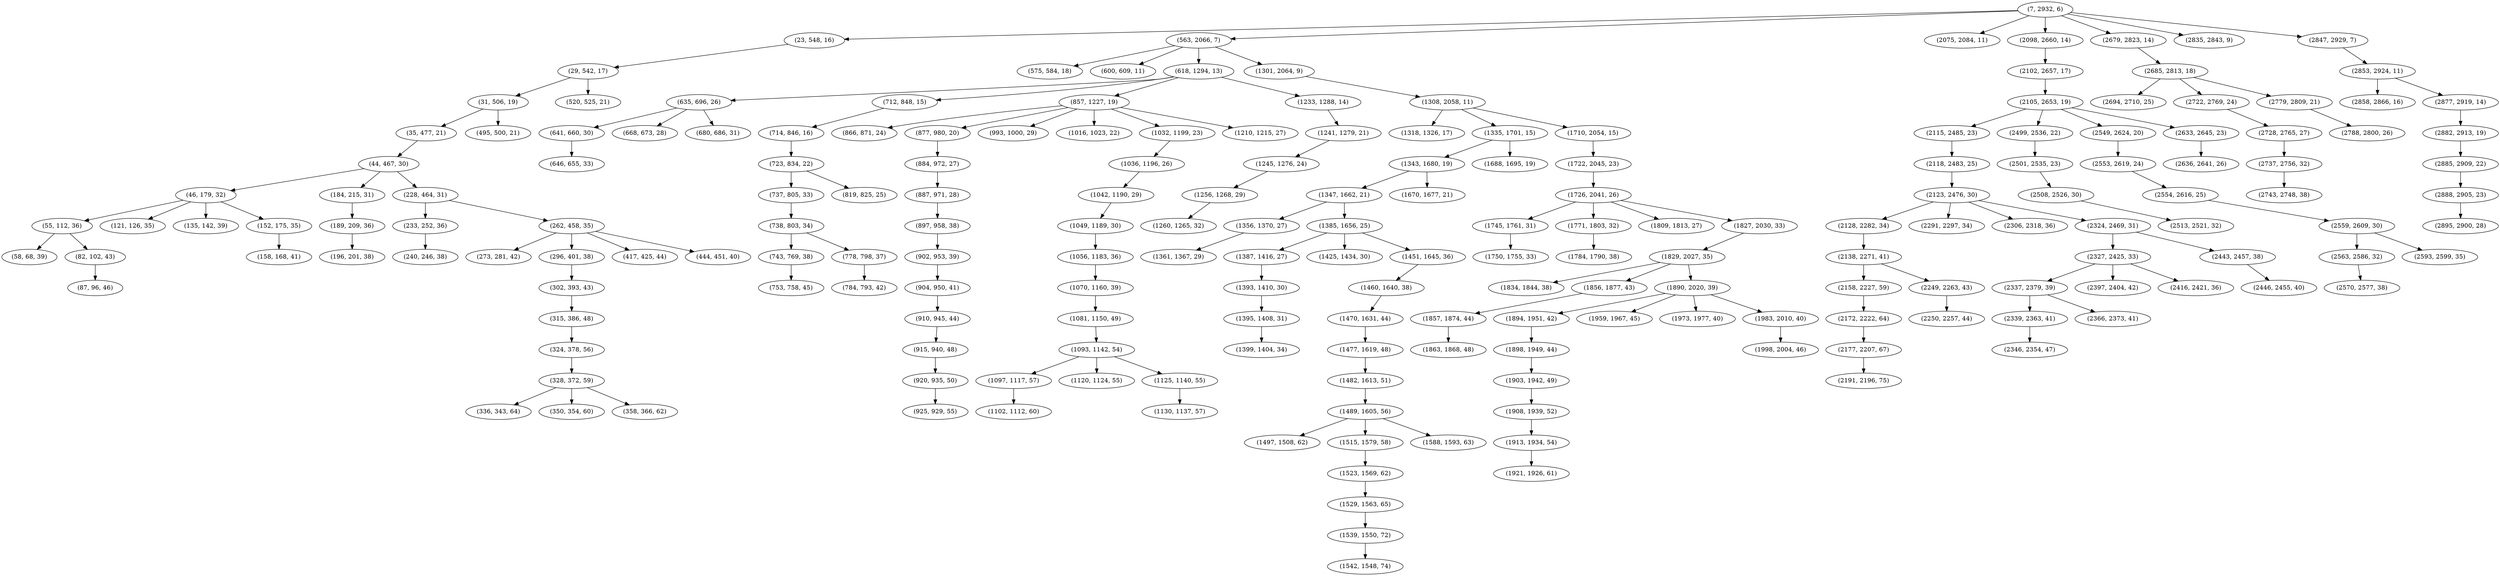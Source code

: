 digraph tree {
    "(7, 2932, 6)";
    "(23, 548, 16)";
    "(29, 542, 17)";
    "(31, 506, 19)";
    "(35, 477, 21)";
    "(44, 467, 30)";
    "(46, 179, 32)";
    "(55, 112, 36)";
    "(58, 68, 39)";
    "(82, 102, 43)";
    "(87, 96, 46)";
    "(121, 126, 35)";
    "(135, 142, 39)";
    "(152, 175, 35)";
    "(158, 168, 41)";
    "(184, 215, 31)";
    "(189, 209, 36)";
    "(196, 201, 38)";
    "(228, 464, 31)";
    "(233, 252, 36)";
    "(240, 246, 38)";
    "(262, 458, 35)";
    "(273, 281, 42)";
    "(296, 401, 38)";
    "(302, 393, 43)";
    "(315, 386, 48)";
    "(324, 378, 56)";
    "(328, 372, 59)";
    "(336, 343, 64)";
    "(350, 354, 60)";
    "(358, 366, 62)";
    "(417, 425, 44)";
    "(444, 451, 40)";
    "(495, 500, 21)";
    "(520, 525, 21)";
    "(563, 2066, 7)";
    "(575, 584, 18)";
    "(600, 609, 11)";
    "(618, 1294, 13)";
    "(635, 696, 26)";
    "(641, 660, 30)";
    "(646, 655, 33)";
    "(668, 673, 28)";
    "(680, 686, 31)";
    "(712, 848, 15)";
    "(714, 846, 16)";
    "(723, 834, 22)";
    "(737, 805, 33)";
    "(738, 803, 34)";
    "(743, 769, 38)";
    "(753, 758, 45)";
    "(778, 798, 37)";
    "(784, 793, 42)";
    "(819, 825, 25)";
    "(857, 1227, 19)";
    "(866, 871, 24)";
    "(877, 980, 20)";
    "(884, 972, 27)";
    "(887, 971, 28)";
    "(897, 958, 38)";
    "(902, 953, 39)";
    "(904, 950, 41)";
    "(910, 945, 44)";
    "(915, 940, 48)";
    "(920, 935, 50)";
    "(925, 929, 55)";
    "(993, 1000, 29)";
    "(1016, 1023, 22)";
    "(1032, 1199, 23)";
    "(1036, 1196, 26)";
    "(1042, 1190, 29)";
    "(1049, 1189, 30)";
    "(1056, 1183, 36)";
    "(1070, 1160, 39)";
    "(1081, 1150, 49)";
    "(1093, 1142, 54)";
    "(1097, 1117, 57)";
    "(1102, 1112, 60)";
    "(1120, 1124, 55)";
    "(1125, 1140, 55)";
    "(1130, 1137, 57)";
    "(1210, 1215, 27)";
    "(1233, 1288, 14)";
    "(1241, 1279, 21)";
    "(1245, 1276, 24)";
    "(1256, 1268, 29)";
    "(1260, 1265, 32)";
    "(1301, 2064, 9)";
    "(1308, 2058, 11)";
    "(1318, 1326, 17)";
    "(1335, 1701, 15)";
    "(1343, 1680, 19)";
    "(1347, 1662, 21)";
    "(1356, 1370, 27)";
    "(1361, 1367, 29)";
    "(1385, 1656, 25)";
    "(1387, 1416, 27)";
    "(1393, 1410, 30)";
    "(1395, 1408, 31)";
    "(1399, 1404, 34)";
    "(1425, 1434, 30)";
    "(1451, 1645, 36)";
    "(1460, 1640, 38)";
    "(1470, 1631, 44)";
    "(1477, 1619, 48)";
    "(1482, 1613, 51)";
    "(1489, 1605, 56)";
    "(1497, 1508, 62)";
    "(1515, 1579, 58)";
    "(1523, 1569, 62)";
    "(1529, 1563, 65)";
    "(1539, 1550, 72)";
    "(1542, 1548, 74)";
    "(1588, 1593, 63)";
    "(1670, 1677, 21)";
    "(1688, 1695, 19)";
    "(1710, 2054, 15)";
    "(1722, 2045, 23)";
    "(1726, 2041, 26)";
    "(1745, 1761, 31)";
    "(1750, 1755, 33)";
    "(1771, 1803, 32)";
    "(1784, 1790, 38)";
    "(1809, 1813, 27)";
    "(1827, 2030, 33)";
    "(1829, 2027, 35)";
    "(1834, 1844, 38)";
    "(1856, 1877, 43)";
    "(1857, 1874, 44)";
    "(1863, 1868, 48)";
    "(1890, 2020, 39)";
    "(1894, 1951, 42)";
    "(1898, 1949, 44)";
    "(1903, 1942, 49)";
    "(1908, 1939, 52)";
    "(1913, 1934, 54)";
    "(1921, 1926, 61)";
    "(1959, 1967, 45)";
    "(1973, 1977, 40)";
    "(1983, 2010, 40)";
    "(1998, 2004, 46)";
    "(2075, 2084, 11)";
    "(2098, 2660, 14)";
    "(2102, 2657, 17)";
    "(2105, 2653, 19)";
    "(2115, 2485, 23)";
    "(2118, 2483, 25)";
    "(2123, 2476, 30)";
    "(2128, 2282, 34)";
    "(2138, 2271, 41)";
    "(2158, 2227, 59)";
    "(2172, 2222, 64)";
    "(2177, 2207, 67)";
    "(2191, 2196, 75)";
    "(2249, 2263, 43)";
    "(2250, 2257, 44)";
    "(2291, 2297, 34)";
    "(2306, 2318, 36)";
    "(2324, 2469, 31)";
    "(2327, 2425, 33)";
    "(2337, 2379, 39)";
    "(2339, 2363, 41)";
    "(2346, 2354, 47)";
    "(2366, 2373, 41)";
    "(2397, 2404, 42)";
    "(2416, 2421, 36)";
    "(2443, 2457, 38)";
    "(2446, 2455, 40)";
    "(2499, 2536, 22)";
    "(2501, 2535, 23)";
    "(2508, 2526, 30)";
    "(2513, 2521, 32)";
    "(2549, 2624, 20)";
    "(2553, 2619, 24)";
    "(2554, 2616, 25)";
    "(2559, 2609, 30)";
    "(2563, 2586, 32)";
    "(2570, 2577, 38)";
    "(2593, 2599, 35)";
    "(2633, 2645, 23)";
    "(2636, 2641, 26)";
    "(2679, 2823, 14)";
    "(2685, 2813, 18)";
    "(2694, 2710, 25)";
    "(2722, 2769, 24)";
    "(2728, 2765, 27)";
    "(2737, 2756, 32)";
    "(2743, 2748, 38)";
    "(2779, 2809, 21)";
    "(2788, 2800, 26)";
    "(2835, 2843, 9)";
    "(2847, 2929, 7)";
    "(2853, 2924, 11)";
    "(2858, 2866, 16)";
    "(2877, 2919, 14)";
    "(2882, 2913, 19)";
    "(2885, 2909, 22)";
    "(2888, 2905, 23)";
    "(2895, 2900, 28)";
    "(7, 2932, 6)" -> "(23, 548, 16)";
    "(7, 2932, 6)" -> "(563, 2066, 7)";
    "(7, 2932, 6)" -> "(2075, 2084, 11)";
    "(7, 2932, 6)" -> "(2098, 2660, 14)";
    "(7, 2932, 6)" -> "(2679, 2823, 14)";
    "(7, 2932, 6)" -> "(2835, 2843, 9)";
    "(7, 2932, 6)" -> "(2847, 2929, 7)";
    "(23, 548, 16)" -> "(29, 542, 17)";
    "(29, 542, 17)" -> "(31, 506, 19)";
    "(29, 542, 17)" -> "(520, 525, 21)";
    "(31, 506, 19)" -> "(35, 477, 21)";
    "(31, 506, 19)" -> "(495, 500, 21)";
    "(35, 477, 21)" -> "(44, 467, 30)";
    "(44, 467, 30)" -> "(46, 179, 32)";
    "(44, 467, 30)" -> "(184, 215, 31)";
    "(44, 467, 30)" -> "(228, 464, 31)";
    "(46, 179, 32)" -> "(55, 112, 36)";
    "(46, 179, 32)" -> "(121, 126, 35)";
    "(46, 179, 32)" -> "(135, 142, 39)";
    "(46, 179, 32)" -> "(152, 175, 35)";
    "(55, 112, 36)" -> "(58, 68, 39)";
    "(55, 112, 36)" -> "(82, 102, 43)";
    "(82, 102, 43)" -> "(87, 96, 46)";
    "(152, 175, 35)" -> "(158, 168, 41)";
    "(184, 215, 31)" -> "(189, 209, 36)";
    "(189, 209, 36)" -> "(196, 201, 38)";
    "(228, 464, 31)" -> "(233, 252, 36)";
    "(228, 464, 31)" -> "(262, 458, 35)";
    "(233, 252, 36)" -> "(240, 246, 38)";
    "(262, 458, 35)" -> "(273, 281, 42)";
    "(262, 458, 35)" -> "(296, 401, 38)";
    "(262, 458, 35)" -> "(417, 425, 44)";
    "(262, 458, 35)" -> "(444, 451, 40)";
    "(296, 401, 38)" -> "(302, 393, 43)";
    "(302, 393, 43)" -> "(315, 386, 48)";
    "(315, 386, 48)" -> "(324, 378, 56)";
    "(324, 378, 56)" -> "(328, 372, 59)";
    "(328, 372, 59)" -> "(336, 343, 64)";
    "(328, 372, 59)" -> "(350, 354, 60)";
    "(328, 372, 59)" -> "(358, 366, 62)";
    "(563, 2066, 7)" -> "(575, 584, 18)";
    "(563, 2066, 7)" -> "(600, 609, 11)";
    "(563, 2066, 7)" -> "(618, 1294, 13)";
    "(563, 2066, 7)" -> "(1301, 2064, 9)";
    "(618, 1294, 13)" -> "(635, 696, 26)";
    "(618, 1294, 13)" -> "(712, 848, 15)";
    "(618, 1294, 13)" -> "(857, 1227, 19)";
    "(618, 1294, 13)" -> "(1233, 1288, 14)";
    "(635, 696, 26)" -> "(641, 660, 30)";
    "(635, 696, 26)" -> "(668, 673, 28)";
    "(635, 696, 26)" -> "(680, 686, 31)";
    "(641, 660, 30)" -> "(646, 655, 33)";
    "(712, 848, 15)" -> "(714, 846, 16)";
    "(714, 846, 16)" -> "(723, 834, 22)";
    "(723, 834, 22)" -> "(737, 805, 33)";
    "(723, 834, 22)" -> "(819, 825, 25)";
    "(737, 805, 33)" -> "(738, 803, 34)";
    "(738, 803, 34)" -> "(743, 769, 38)";
    "(738, 803, 34)" -> "(778, 798, 37)";
    "(743, 769, 38)" -> "(753, 758, 45)";
    "(778, 798, 37)" -> "(784, 793, 42)";
    "(857, 1227, 19)" -> "(866, 871, 24)";
    "(857, 1227, 19)" -> "(877, 980, 20)";
    "(857, 1227, 19)" -> "(993, 1000, 29)";
    "(857, 1227, 19)" -> "(1016, 1023, 22)";
    "(857, 1227, 19)" -> "(1032, 1199, 23)";
    "(857, 1227, 19)" -> "(1210, 1215, 27)";
    "(877, 980, 20)" -> "(884, 972, 27)";
    "(884, 972, 27)" -> "(887, 971, 28)";
    "(887, 971, 28)" -> "(897, 958, 38)";
    "(897, 958, 38)" -> "(902, 953, 39)";
    "(902, 953, 39)" -> "(904, 950, 41)";
    "(904, 950, 41)" -> "(910, 945, 44)";
    "(910, 945, 44)" -> "(915, 940, 48)";
    "(915, 940, 48)" -> "(920, 935, 50)";
    "(920, 935, 50)" -> "(925, 929, 55)";
    "(1032, 1199, 23)" -> "(1036, 1196, 26)";
    "(1036, 1196, 26)" -> "(1042, 1190, 29)";
    "(1042, 1190, 29)" -> "(1049, 1189, 30)";
    "(1049, 1189, 30)" -> "(1056, 1183, 36)";
    "(1056, 1183, 36)" -> "(1070, 1160, 39)";
    "(1070, 1160, 39)" -> "(1081, 1150, 49)";
    "(1081, 1150, 49)" -> "(1093, 1142, 54)";
    "(1093, 1142, 54)" -> "(1097, 1117, 57)";
    "(1093, 1142, 54)" -> "(1120, 1124, 55)";
    "(1093, 1142, 54)" -> "(1125, 1140, 55)";
    "(1097, 1117, 57)" -> "(1102, 1112, 60)";
    "(1125, 1140, 55)" -> "(1130, 1137, 57)";
    "(1233, 1288, 14)" -> "(1241, 1279, 21)";
    "(1241, 1279, 21)" -> "(1245, 1276, 24)";
    "(1245, 1276, 24)" -> "(1256, 1268, 29)";
    "(1256, 1268, 29)" -> "(1260, 1265, 32)";
    "(1301, 2064, 9)" -> "(1308, 2058, 11)";
    "(1308, 2058, 11)" -> "(1318, 1326, 17)";
    "(1308, 2058, 11)" -> "(1335, 1701, 15)";
    "(1308, 2058, 11)" -> "(1710, 2054, 15)";
    "(1335, 1701, 15)" -> "(1343, 1680, 19)";
    "(1335, 1701, 15)" -> "(1688, 1695, 19)";
    "(1343, 1680, 19)" -> "(1347, 1662, 21)";
    "(1343, 1680, 19)" -> "(1670, 1677, 21)";
    "(1347, 1662, 21)" -> "(1356, 1370, 27)";
    "(1347, 1662, 21)" -> "(1385, 1656, 25)";
    "(1356, 1370, 27)" -> "(1361, 1367, 29)";
    "(1385, 1656, 25)" -> "(1387, 1416, 27)";
    "(1385, 1656, 25)" -> "(1425, 1434, 30)";
    "(1385, 1656, 25)" -> "(1451, 1645, 36)";
    "(1387, 1416, 27)" -> "(1393, 1410, 30)";
    "(1393, 1410, 30)" -> "(1395, 1408, 31)";
    "(1395, 1408, 31)" -> "(1399, 1404, 34)";
    "(1451, 1645, 36)" -> "(1460, 1640, 38)";
    "(1460, 1640, 38)" -> "(1470, 1631, 44)";
    "(1470, 1631, 44)" -> "(1477, 1619, 48)";
    "(1477, 1619, 48)" -> "(1482, 1613, 51)";
    "(1482, 1613, 51)" -> "(1489, 1605, 56)";
    "(1489, 1605, 56)" -> "(1497, 1508, 62)";
    "(1489, 1605, 56)" -> "(1515, 1579, 58)";
    "(1489, 1605, 56)" -> "(1588, 1593, 63)";
    "(1515, 1579, 58)" -> "(1523, 1569, 62)";
    "(1523, 1569, 62)" -> "(1529, 1563, 65)";
    "(1529, 1563, 65)" -> "(1539, 1550, 72)";
    "(1539, 1550, 72)" -> "(1542, 1548, 74)";
    "(1710, 2054, 15)" -> "(1722, 2045, 23)";
    "(1722, 2045, 23)" -> "(1726, 2041, 26)";
    "(1726, 2041, 26)" -> "(1745, 1761, 31)";
    "(1726, 2041, 26)" -> "(1771, 1803, 32)";
    "(1726, 2041, 26)" -> "(1809, 1813, 27)";
    "(1726, 2041, 26)" -> "(1827, 2030, 33)";
    "(1745, 1761, 31)" -> "(1750, 1755, 33)";
    "(1771, 1803, 32)" -> "(1784, 1790, 38)";
    "(1827, 2030, 33)" -> "(1829, 2027, 35)";
    "(1829, 2027, 35)" -> "(1834, 1844, 38)";
    "(1829, 2027, 35)" -> "(1856, 1877, 43)";
    "(1829, 2027, 35)" -> "(1890, 2020, 39)";
    "(1856, 1877, 43)" -> "(1857, 1874, 44)";
    "(1857, 1874, 44)" -> "(1863, 1868, 48)";
    "(1890, 2020, 39)" -> "(1894, 1951, 42)";
    "(1890, 2020, 39)" -> "(1959, 1967, 45)";
    "(1890, 2020, 39)" -> "(1973, 1977, 40)";
    "(1890, 2020, 39)" -> "(1983, 2010, 40)";
    "(1894, 1951, 42)" -> "(1898, 1949, 44)";
    "(1898, 1949, 44)" -> "(1903, 1942, 49)";
    "(1903, 1942, 49)" -> "(1908, 1939, 52)";
    "(1908, 1939, 52)" -> "(1913, 1934, 54)";
    "(1913, 1934, 54)" -> "(1921, 1926, 61)";
    "(1983, 2010, 40)" -> "(1998, 2004, 46)";
    "(2098, 2660, 14)" -> "(2102, 2657, 17)";
    "(2102, 2657, 17)" -> "(2105, 2653, 19)";
    "(2105, 2653, 19)" -> "(2115, 2485, 23)";
    "(2105, 2653, 19)" -> "(2499, 2536, 22)";
    "(2105, 2653, 19)" -> "(2549, 2624, 20)";
    "(2105, 2653, 19)" -> "(2633, 2645, 23)";
    "(2115, 2485, 23)" -> "(2118, 2483, 25)";
    "(2118, 2483, 25)" -> "(2123, 2476, 30)";
    "(2123, 2476, 30)" -> "(2128, 2282, 34)";
    "(2123, 2476, 30)" -> "(2291, 2297, 34)";
    "(2123, 2476, 30)" -> "(2306, 2318, 36)";
    "(2123, 2476, 30)" -> "(2324, 2469, 31)";
    "(2128, 2282, 34)" -> "(2138, 2271, 41)";
    "(2138, 2271, 41)" -> "(2158, 2227, 59)";
    "(2138, 2271, 41)" -> "(2249, 2263, 43)";
    "(2158, 2227, 59)" -> "(2172, 2222, 64)";
    "(2172, 2222, 64)" -> "(2177, 2207, 67)";
    "(2177, 2207, 67)" -> "(2191, 2196, 75)";
    "(2249, 2263, 43)" -> "(2250, 2257, 44)";
    "(2324, 2469, 31)" -> "(2327, 2425, 33)";
    "(2324, 2469, 31)" -> "(2443, 2457, 38)";
    "(2327, 2425, 33)" -> "(2337, 2379, 39)";
    "(2327, 2425, 33)" -> "(2397, 2404, 42)";
    "(2327, 2425, 33)" -> "(2416, 2421, 36)";
    "(2337, 2379, 39)" -> "(2339, 2363, 41)";
    "(2337, 2379, 39)" -> "(2366, 2373, 41)";
    "(2339, 2363, 41)" -> "(2346, 2354, 47)";
    "(2443, 2457, 38)" -> "(2446, 2455, 40)";
    "(2499, 2536, 22)" -> "(2501, 2535, 23)";
    "(2501, 2535, 23)" -> "(2508, 2526, 30)";
    "(2508, 2526, 30)" -> "(2513, 2521, 32)";
    "(2549, 2624, 20)" -> "(2553, 2619, 24)";
    "(2553, 2619, 24)" -> "(2554, 2616, 25)";
    "(2554, 2616, 25)" -> "(2559, 2609, 30)";
    "(2559, 2609, 30)" -> "(2563, 2586, 32)";
    "(2559, 2609, 30)" -> "(2593, 2599, 35)";
    "(2563, 2586, 32)" -> "(2570, 2577, 38)";
    "(2633, 2645, 23)" -> "(2636, 2641, 26)";
    "(2679, 2823, 14)" -> "(2685, 2813, 18)";
    "(2685, 2813, 18)" -> "(2694, 2710, 25)";
    "(2685, 2813, 18)" -> "(2722, 2769, 24)";
    "(2685, 2813, 18)" -> "(2779, 2809, 21)";
    "(2722, 2769, 24)" -> "(2728, 2765, 27)";
    "(2728, 2765, 27)" -> "(2737, 2756, 32)";
    "(2737, 2756, 32)" -> "(2743, 2748, 38)";
    "(2779, 2809, 21)" -> "(2788, 2800, 26)";
    "(2847, 2929, 7)" -> "(2853, 2924, 11)";
    "(2853, 2924, 11)" -> "(2858, 2866, 16)";
    "(2853, 2924, 11)" -> "(2877, 2919, 14)";
    "(2877, 2919, 14)" -> "(2882, 2913, 19)";
    "(2882, 2913, 19)" -> "(2885, 2909, 22)";
    "(2885, 2909, 22)" -> "(2888, 2905, 23)";
    "(2888, 2905, 23)" -> "(2895, 2900, 28)";
}

